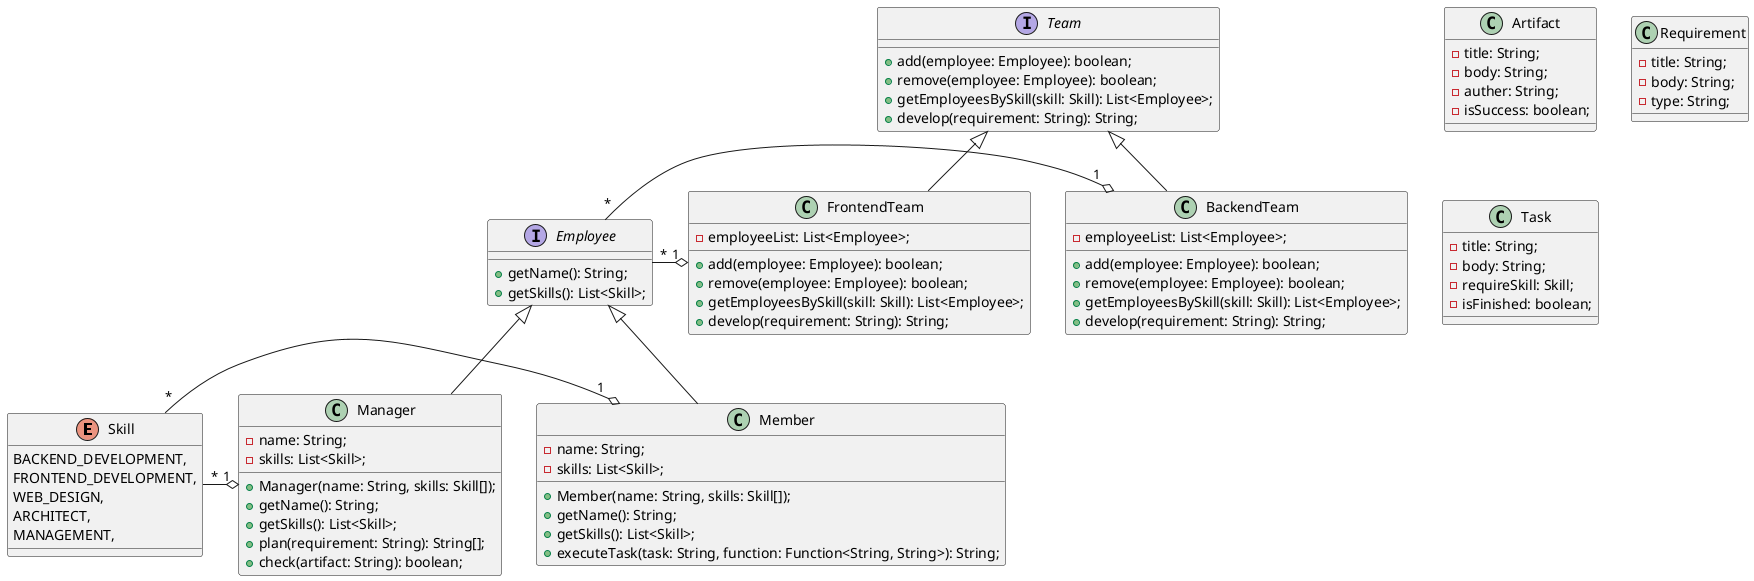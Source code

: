 @startuml practice3
enum Skill {
    BACKEND_DEVELOPMENT,
    FRONTEND_DEVELOPMENT,
    WEB_DESIGN,
    ARCHITECT,
    MANAGEMENT,
}
interface Employee {
    + getName(): String;
    + getSkills(): List<Skill>;
}
class Member {
    - name: String;
    - skills: List<Skill>;
    + Member(name: String, skills: Skill[]);
    + getName(): String;
    + getSkills(): List<Skill>;
    + executeTask(task: String, function: Function<String, String>): String;
}
class Manager {
    - name: String;
    - skills: List<Skill>;
    + Manager(name: String, skills: Skill[]);
    + getName(): String;
    + getSkills(): List<Skill>;
    + plan(requirement: String): String[];
    + check(artifact: String): boolean;
}
interface Team {
    + add(employee: Employee): boolean;
    + remove(employee: Employee): boolean;
    + getEmployeesBySkill(skill: Skill): List<Employee>;
    + develop(requirement: String): String;
}
class BackendTeam {
    - employeeList: List<Employee>;
    + add(employee: Employee): boolean;
    + remove(employee: Employee): boolean;
    + getEmployeesBySkill(skill: Skill): List<Employee>;
    + develop(requirement: String): String;
}
class FrontendTeam {
    - employeeList: List<Employee>;
    + add(employee: Employee): boolean;
    + remove(employee: Employee): boolean;
    + getEmployeesBySkill(skill: Skill): List<Employee>;
    + develop(requirement: String): String;
}

class Artifact {
    - title: String;
    - body: String;
    - auther: String;
    - isSuccess: boolean;

}
class Requirement {
    - title: String;
    - body: String;
    - type: String;
}
class Task {
    - title: String;
    - body: String;
    - requireSkill: Skill;
    - isFinished: boolean;
}
Employee <|-down- Member
Employee <|-down- Manager
Team <|-down- BackendTeam
Team <|-down- FrontendTeam
BackendTeam "1" o-left- "*" Employee 
FrontendTeam "1" o-left- "*" Employee 
Member "1" o-left- "*" Skill 
Manager "1" o-left- "*" Skill 
@enduml